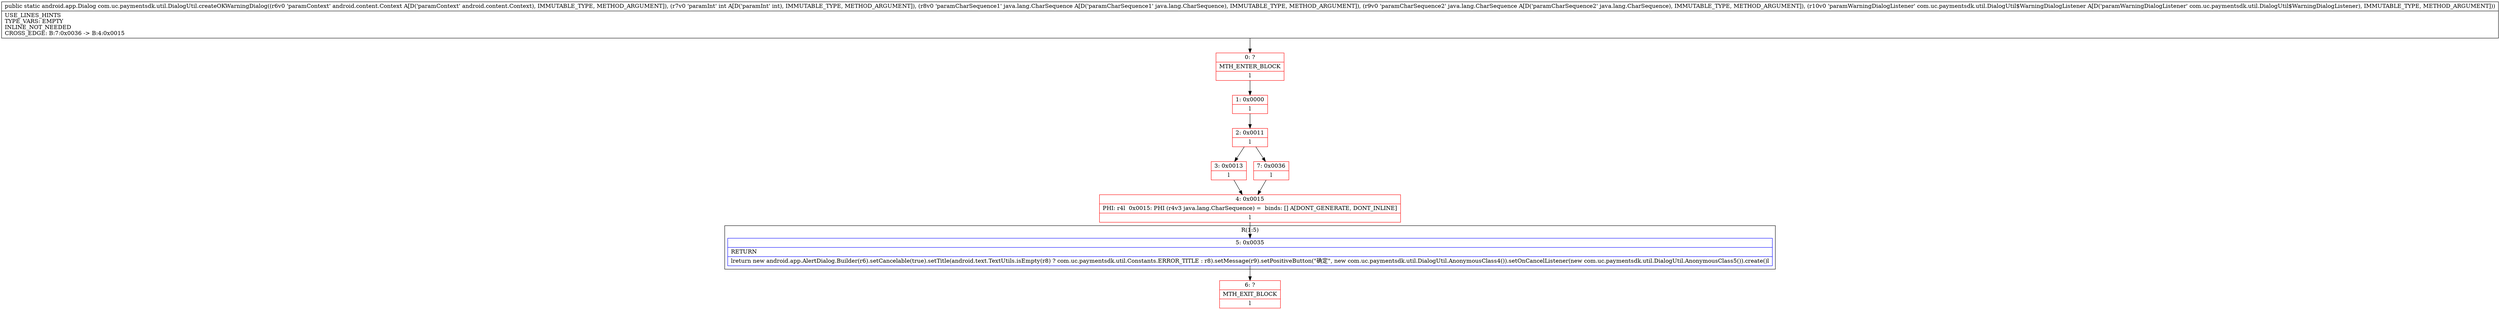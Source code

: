 digraph "CFG forcom.uc.paymentsdk.util.DialogUtil.createOKWarningDialog(Landroid\/content\/Context;ILjava\/lang\/CharSequence;Ljava\/lang\/CharSequence;Lcom\/uc\/paymentsdk\/util\/DialogUtil$WarningDialogListener;)Landroid\/app\/Dialog;" {
subgraph cluster_Region_1118603172 {
label = "R(1:5)";
node [shape=record,color=blue];
Node_5 [shape=record,label="{5\:\ 0x0035|RETURN\l|lreturn new android.app.AlertDialog.Builder(r6).setCancelable(true).setTitle(android.text.TextUtils.isEmpty(r8) ? com.uc.paymentsdk.util.Constants.ERROR_TITLE : r8).setMessage(r9).setPositiveButton(\"确定\", new com.uc.paymentsdk.util.DialogUtil.AnonymousClass4()).setOnCancelListener(new com.uc.paymentsdk.util.DialogUtil.AnonymousClass5()).create()l}"];
}
Node_0 [shape=record,color=red,label="{0\:\ ?|MTH_ENTER_BLOCK\l|l}"];
Node_1 [shape=record,color=red,label="{1\:\ 0x0000|l}"];
Node_2 [shape=record,color=red,label="{2\:\ 0x0011|l}"];
Node_3 [shape=record,color=red,label="{3\:\ 0x0013|l}"];
Node_4 [shape=record,color=red,label="{4\:\ 0x0015|PHI: r4l  0x0015: PHI (r4v3 java.lang.CharSequence) =  binds: [] A[DONT_GENERATE, DONT_INLINE]\l|l}"];
Node_6 [shape=record,color=red,label="{6\:\ ?|MTH_EXIT_BLOCK\l|l}"];
Node_7 [shape=record,color=red,label="{7\:\ 0x0036|l}"];
MethodNode[shape=record,label="{public static android.app.Dialog com.uc.paymentsdk.util.DialogUtil.createOKWarningDialog((r6v0 'paramContext' android.content.Context A[D('paramContext' android.content.Context), IMMUTABLE_TYPE, METHOD_ARGUMENT]), (r7v0 'paramInt' int A[D('paramInt' int), IMMUTABLE_TYPE, METHOD_ARGUMENT]), (r8v0 'paramCharSequence1' java.lang.CharSequence A[D('paramCharSequence1' java.lang.CharSequence), IMMUTABLE_TYPE, METHOD_ARGUMENT]), (r9v0 'paramCharSequence2' java.lang.CharSequence A[D('paramCharSequence2' java.lang.CharSequence), IMMUTABLE_TYPE, METHOD_ARGUMENT]), (r10v0 'paramWarningDialogListener' com.uc.paymentsdk.util.DialogUtil$WarningDialogListener A[D('paramWarningDialogListener' com.uc.paymentsdk.util.DialogUtil$WarningDialogListener), IMMUTABLE_TYPE, METHOD_ARGUMENT]))  | USE_LINES_HINTS\lTYPE_VARS: EMPTY\lINLINE_NOT_NEEDED\lCROSS_EDGE: B:7:0x0036 \-\> B:4:0x0015\l}"];
MethodNode -> Node_0;
Node_5 -> Node_6;
Node_0 -> Node_1;
Node_1 -> Node_2;
Node_2 -> Node_3;
Node_2 -> Node_7;
Node_3 -> Node_4;
Node_4 -> Node_5;
Node_7 -> Node_4;
}

